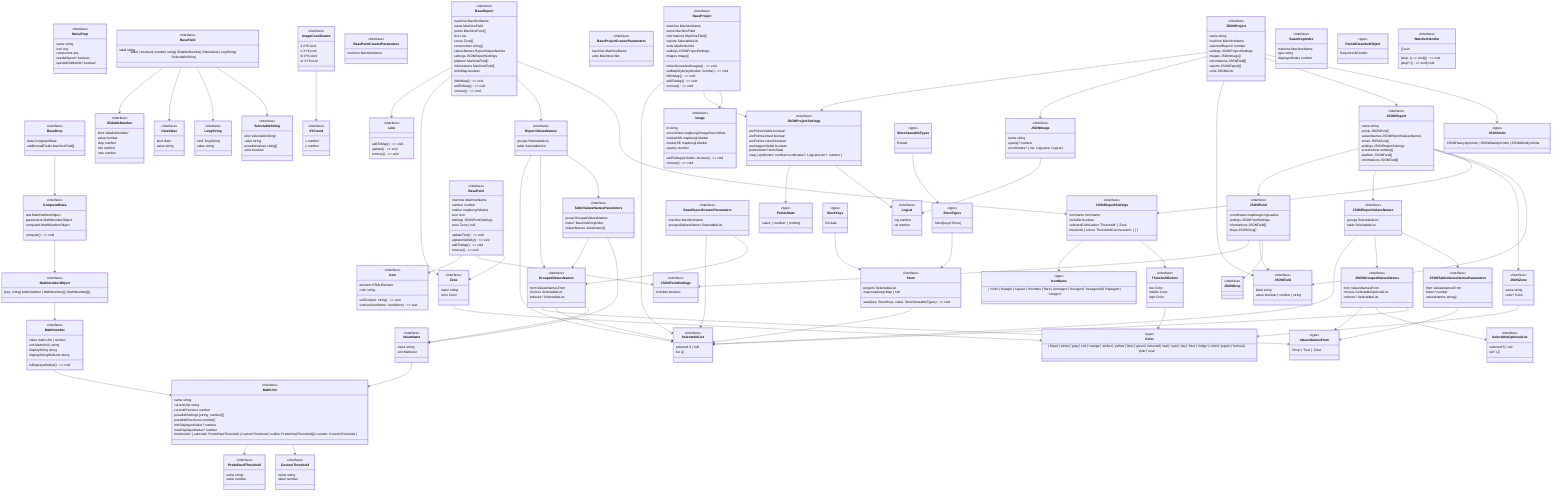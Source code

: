classDiagram
class MenuProp {
  <<interface>>
  name string
  icon any
  component any
  needsReport? boolean
  openedOnMobile? boolean
}


class Color {
  <<type>>
  | 'black'| 'white'| 'gray'| 'red'| 'orange'| 'amber'| 'yellow'| 'lime'| 'green'| 'emerald'| 'teal'| 'cyan'| 'sky'| 'blue'| 'indigo'| 'violet'| 'purple'| 'fuchsia'| 'pink'| 'rose'
}


class MathNumberObject {
  <<interface>>
  [key: string] MathNumber | MathNumber[] | MathNumber[][]
}
MathNumberObject --> MathNumber

class ComputedData {
  <<interface>>
  raw MathNumberObject
  parameters MathNumberObject
  computed MathNumberObject
  compute () => void
}
ComputedData --> MathNumberObject

class BaseDrop {
  <<interface>>
  data ComputedData
  additionnalFields MachineField[]
}
BaseDrop --> ComputedData

class JSONDrop {
  <<interface>>

}


class BaseField {
  <<interface>>
  label string
  value | boolean| number| string| SlidableNumber| DateValue| LongString| SelectableString
}
BaseField --> SlidableNumber
BaseField --> DateValue
BaseField --> LongString
BaseField --> SelectableString

class JSONField {
  <<interface>>
  label string
  value boolean | number | string
}


class SlidableNumber {
  <<interface>>
  kind 'slidableNumber'
  value number
  step number
  min number
  max number
}


class DateValue {
  <<interface>>
  kind 'date'
  value string
}


class LongString {
  <<interface>>
  kind 'longString'
  value string
}


class SelectableString {
  <<interface>>
  kind 'selectableString'
  value string
  possibleValues string[]
  strict boolean
}


class Icon {
  <<interface>>
  element HTMLElement
  color string
  setText (text: string) => void
  setIcon (iconName: IconName) => void
}


class IconName {
  <<type>>
  | 'circle'| 'triangle'| 'square'| 'rhombus'| 'flare'| 'pentagon'| 'hexagon'| 'hexagonAlt'| 'heptagon'| 'octagon'
}


class Image {
  <<interface>>
  id string
  sourceData mapboxgl.ImageSourceRaw
  markerNW mapboxgl.Marker
  markerSE mapboxgl.Marker
  opacity number
  addToMap (isVisible: boolean) => void
  remove () => void
}


class JSONImage {
  <<interface>>
  name string
  opacity? number
  coordinates? #123; nw: LngLatse: LngLat #125;
}
JSONImage --> LngLat

class ImageCoordinates {
  <<interface>>
  tl XYCoord
  tr XYCoord
  bl XYCoord
  br XYCoord
}
ImageCoordinates --> XYCoord

class Line {
  <<interface>>
  addToMap () => void
  update () => void
  remove () => void
}


class MathNumber {
  <<interface>>
  value math.Unit | number
  unit MathUnit | string
  displayString string
  displayStringWithUnit string
  toDisplayedValue () => void
}
MathNumber --> MathUnit

class MathUnit {
  <<interface>>
  name string
  currentUnit string
  currentPrecision number
  possibleSettings [string, number][]
  possiblePrecisions number[]
  minDisplayedValue? number
  maxDisplayedValue? number
  thresholds? #123; selected: PredefinedThreshold | CustomThreshold | nulllist: PredefinedThreshold[]// custom: CustomThreshold #125;
}
MathUnit --> PredefinedThreshold
MathUnit --> CustomThreshold

class BasePoint {
  <<interface>>
  machine MachineName
  number number
  marker mapboxgl.Marker
  icon Icon
  settings JSONPointSettings
  zone Zone | null
  updateText () => void
  updateVisibility () => void
  addToMap () => void
  remove () => void
}
BasePoint --> Icon
BasePoint --> JSONPointSettings
BasePoint --> Zone

class BasePointCreatorParameters {
  <<interface>>
  machine MachineName
}


class JSONPoint {
  <<interface>>
  coordinates mapboxgl.LngLatLike
  settings JSONPointSettings
  informations JSONField[]
  drops JSONDrop[]
}
JSONPoint --> JSONPointSettings
JSONPoint --> JSONField
JSONPoint --> JSONDrop

class JSONPointSettings {
  <<interface>>
  isVisible boolean
}


class BaseProject {
  <<interface>>
  machine MachineName
  name MachineField
  informations MachineField[]
  reports SelectableList<MachineReport>
  units MachineUnits
  settings JSONProjectSettings
  images Image[]
  refreshLinesAndImages () => void
  setMapStyle (styleIndex: number) => void
  fitOnMap () => void
  addToMap () => void
  remove () => void
}
BaseProject --> SelectableList
BaseProject --> JSONProjectSettings
BaseProject --> Image

class BaseProjectCreatorParameters {
  <<interface>>
  machine MachineName
  units MachineUnits
}


class JSONProject {
  <<interface>>
  name string
  machine MachineName
  selectedReport? number
  settings JSONProjectSettings
  images JSONImage[]
  informations JSONField[]
  reports JSONReport[]
  units JSONUnits
}
JSONProject --> JSONProjectSettings
JSONProject --> JSONImage
JSONProject --> JSONField
JSONProject --> JSONReport
JSONProject --> JSONUnits

class JSONProjectSettings {
  <<interface>>
  arePointsVisible boolean
  arePointsLinked boolean
  arePointsLocked boolean
  areImagesVisible boolean
  pointsState PointsState
  map #123; styleIndex: numbercoordinates?: LngLatzoom?: number #125;
}
JSONProjectSettings --> PointsState
JSONProjectSettings --> LngLat

class PointsState {
  <<type>>
  'value' | 'number' | 'nothing'
}


class JSONUnits {
  <<type>>
  JSONHeavydynUnits | JSONMaxidynUnits | JSONMinidynUnits
}


class BaseReport {
  <<interface>>
  machine MachineName
  name MachineField
  points MachinePoint[]
  line Line
  zones Zone[]
  screenshots string[]
  valuesNames ReportValuesNames
  settings JSONReportSettings
  platform MachineField[]
  informations MachineField[]
  isOnMap boolean
  fitOnMap () => void
  addToMap () => void
  remove () => void
}
BaseReport --> Line
BaseReport --> Zone
BaseReport --> ReportValuesNames
BaseReport --> JSONReportSettings

class ReportValuesNames {
  <<interface>>
  groups SelectableList<GroupedValuesNames>
  table SelectableList<TableValuesNamesParameters>
}
ReportValuesNames --> SelectableList
ReportValuesNames --> GroupedValuesNames
ReportValuesNames --> TableValuesNamesParameters

class GroupedValuesNames {
  <<interface>>
  from ValuesNamesFrom
  choices SelectableList<ValueName>
  indexes? SelectableList<MachineDropIndex>
}
GroupedValuesNames --> ValuesNamesFrom
GroupedValuesNames --> SelectableList
GroupedValuesNames --> ValueName

class TableValuesNamesParameters {
  <<interface>>
  group GroupedValuesNames
  index? MachineDropIndex
  valuesNames ValueName[]
}
TableValuesNamesParameters --> GroupedValuesNames
TableValuesNamesParameters --> ValueName

class ValueName {
  <<interface>>
  name string
  unit MathUnit
}
ValueName --> MathUnit

class BaseReportCreatorParameters {
  <<interface>>
  machine MachineName
  groupedValuesNames SelectableList<GroupedValuesNames>
}
BaseReportCreatorParameters --> SelectableList
BaseReportCreatorParameters --> GroupedValuesNames

class JSONReport {
  <<interface>>
  name string
  points JSONPoint[]
  valuesNames JSONReportValuesNames
  zones JSONZone[]
  settings JSONReportSettings
  screenshots number[]
  platform JSONField[]
  informations JSONField[]
}
JSONReport --> JSONPoint
JSONReport --> JSONReportValuesNames
JSONReport --> JSONZone
JSONReport --> JSONReportSettings
JSONReport --> JSONField

class JSONReportValuesNames {
  <<interface>>
  groups SelectableList<number, JSONGroupedValuesNames>
  table SelectableList<number, JSONTableValuesNamesParameters>
}
JSONReportValuesNames --> SelectableList
JSONReportValuesNames --> JSONGroupedValuesNames
JSONReportValuesNames --> JSONTableValuesNamesParameters

class JSONGroupedValuesNames {
  <<interface>>
  from ValuesNamesFrom
  choices SelectableOptionalList<number, string>
  indexes? SelectableList<number, MachineDropIndex>
}
JSONGroupedValuesNames --> ValuesNamesFrom
JSONGroupedValuesNames --> SelectableOptionalList
JSONGroupedValuesNames --> SelectableList

class JSONTableValuesNamesParameters {
  <<interface>>
  from ValuesNamesFrom
  index? number
  valuesNames string[]
}
JSONTableValuesNamesParameters --> ValuesNamesFrom

class ValuesNamesFrom {
  <<type>>
  'Drop' | 'Test' | 'Zone'
}


class JSONReportSettings {
  <<interface>>
  iconName IconName
  isVisible boolean
  selectedColorization 'Threshold' | 'Zone'
  threshold #123; colors: ThresholdColorscustom: #123;  #125; #125;
}
JSONReportSettings --> IconName
JSONReportSettings --> ThresholdColors

class ThresholdColors {
  <<interface>>
  low Color
  middle Color
  high Color
}
ThresholdColors --> Color

class BaseDropIndex {
  <<interface>>
  machine MachineName
  type string
  displayedIndex number
}


class CustomThreshold {
  <<interface>>
  name string
  value number
}


class PredefinedThreshold {
  <<interface>>
  name string
  value number
}


class PartialExtendedObject {
  <<type>>
  Required<BaseObject> &Partial<Omit<MachineObject, keyof BaseObject>>
}


class WatcherHandler {
  <<interface>>
  [stop: () => void] () => void
  [stop?: () => void] void
  [] void
}


class Zone {
  <<interface>>
  name string
  color Color
}
Zone --> Color

class JSONZone {
  <<interface>>
  name string
  color? Color
}
JSONZone --> Color

class LngLat {
  <<interface>>
  lng number
  lat number
}


class XYCoord {
  <<interface>>
  x number
  y number
}


class SelectableList {
  <<interface>>
  selected S | null
  list L[]
}


class SelectableOptionalList {
  <<interface>>
  selected S | null
  list? L[]
}


class Store {
  <<interface>>
  projects SelectableList<MachineProject>
  map mapboxgl.Map | null
  save (key: StoreKeys, value: StoreSaveableTypes) => void
}
Store --> SelectableList

class StoreKeys {
  <<type>>
  Exclude<keyof Store, 'save'>
}
StoreKeys --> Store

class StoreTypes {
  <<type>>
  Store[keyof Store]
}
StoreTypes --> Store

class StoreSaveableTypes {
  <<type>>
  Extract<StoreTypes, string[] | number[] | boolean[] | string | number | boolean | null>
}
StoreSaveableTypes --> StoreTypes